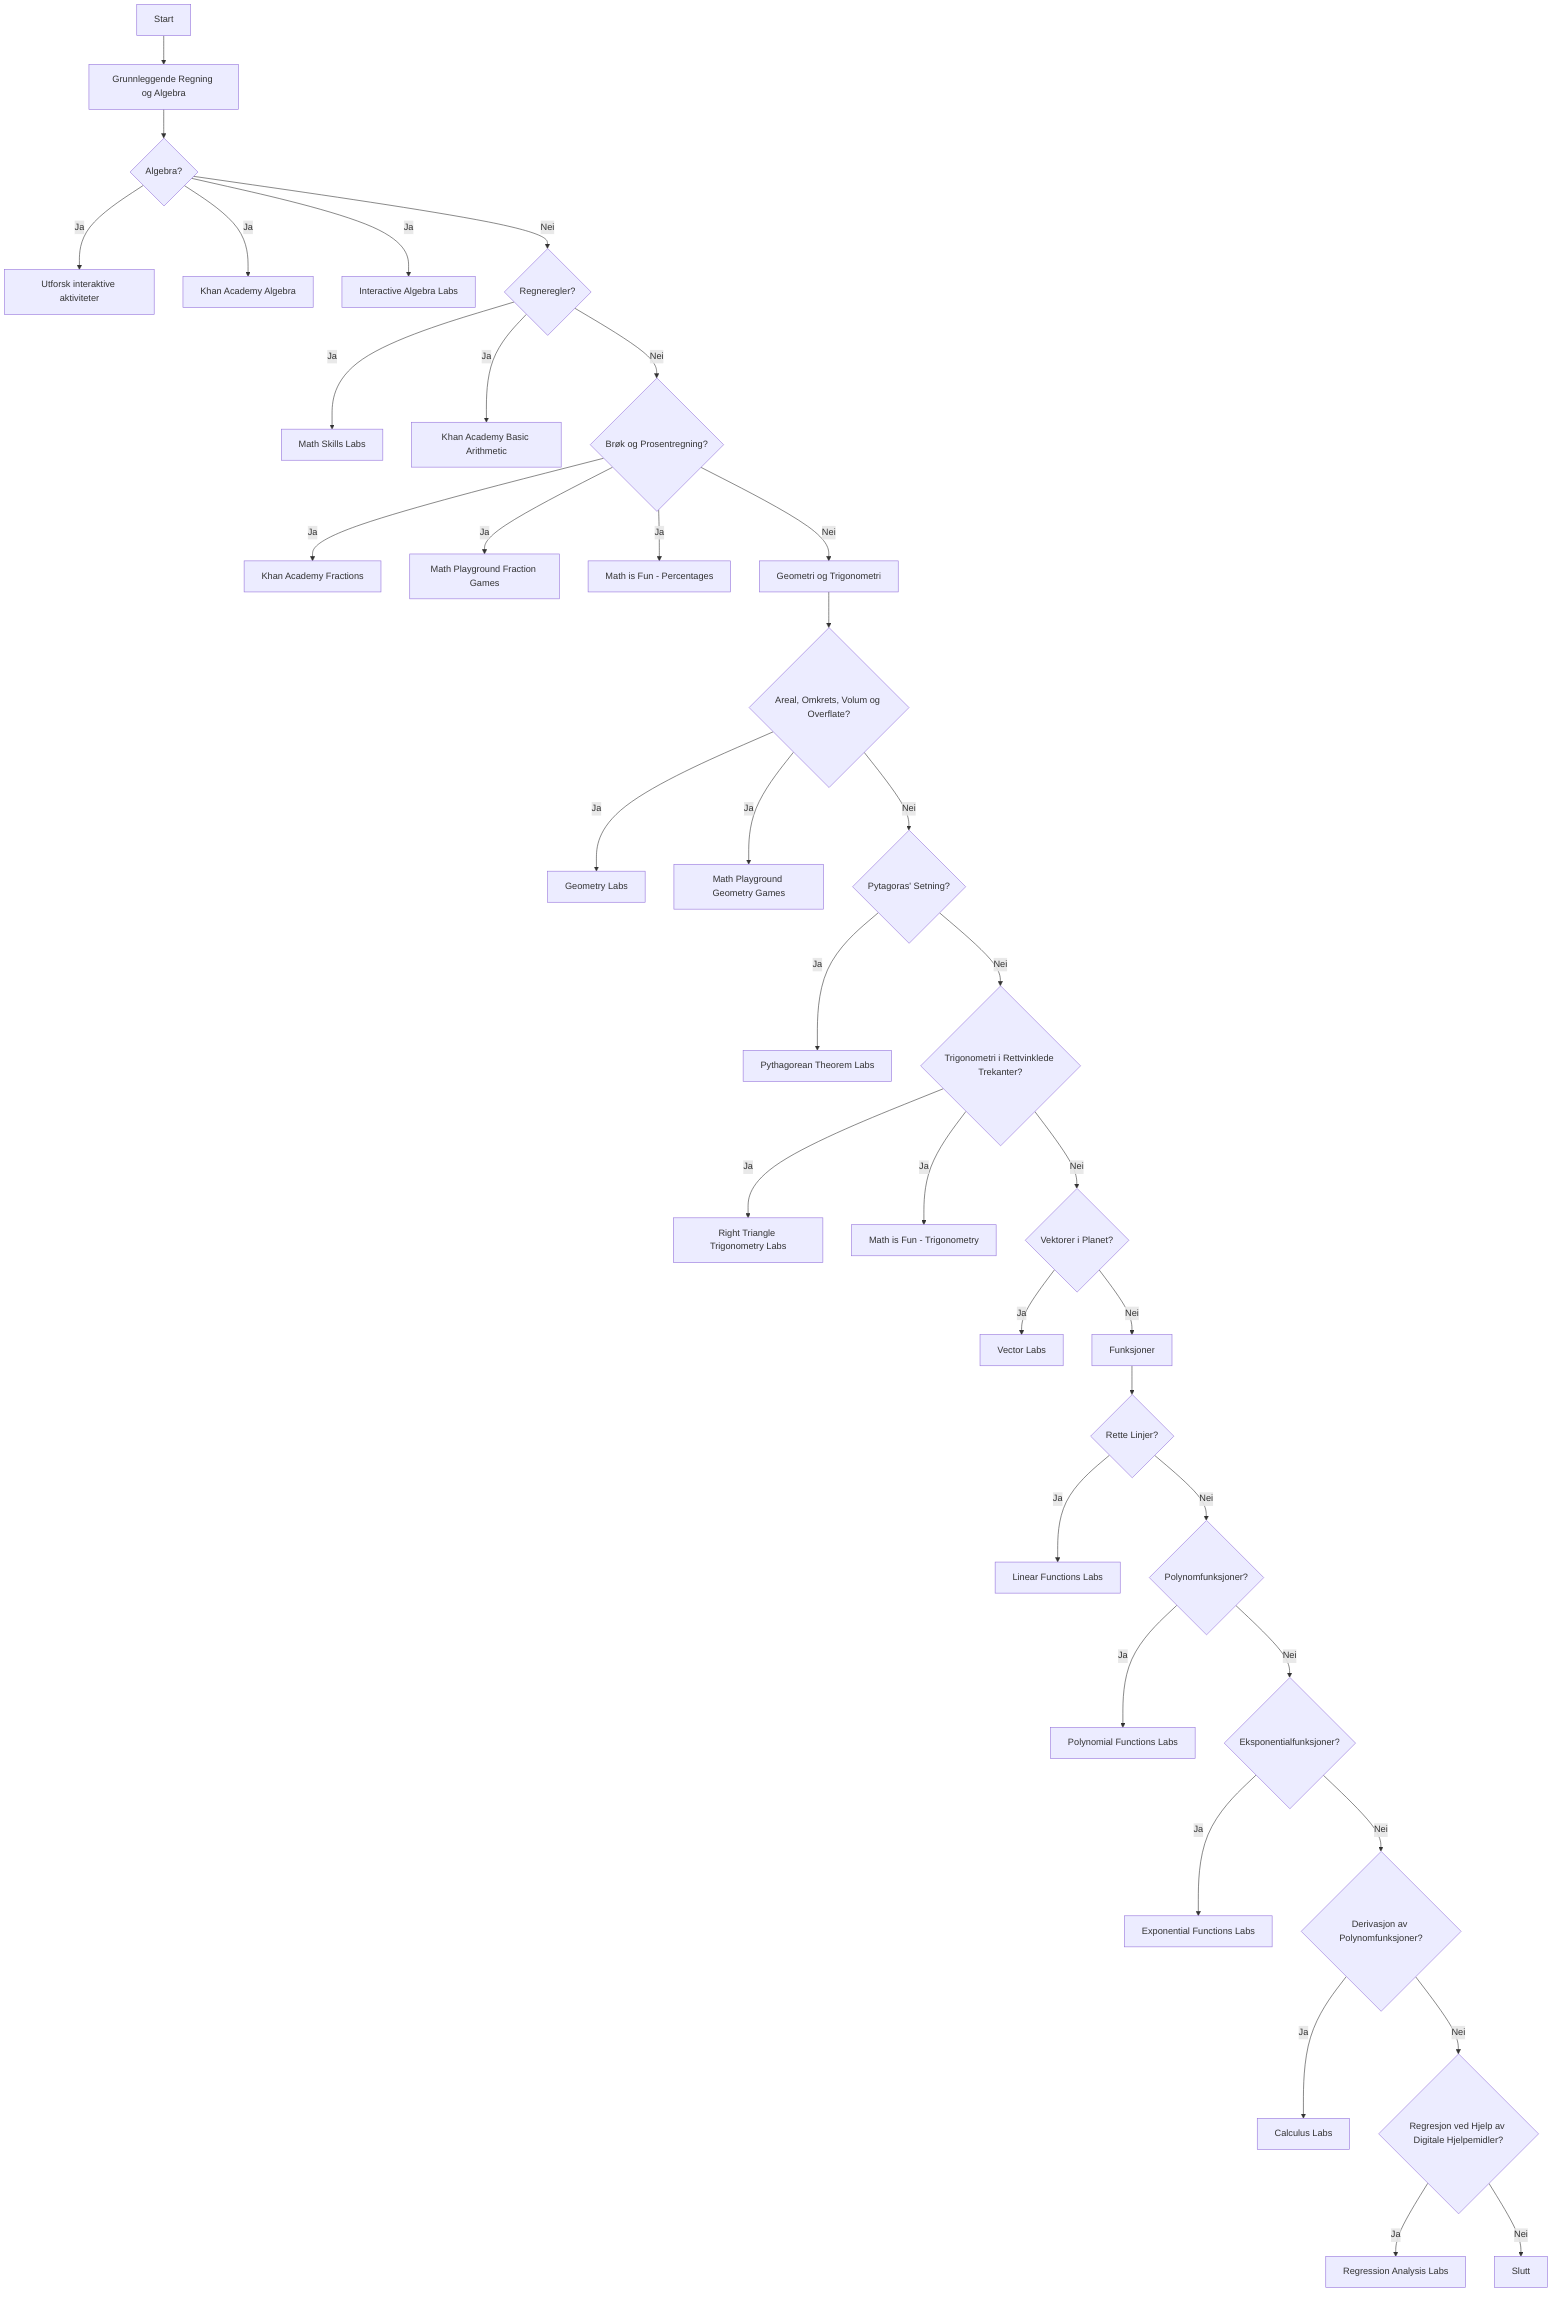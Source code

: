 flowchart TD
    Start --> A[Grunnleggende Regning og Algebra]
    A --> B{Algebra?}
    B -->|Ja| B1[Utforsk interaktive aktiviteter]
    B -->|Ja| B2[Khan Academy Algebra]
    B -->|Ja| B3[Interactive Algebra Labs]
    B -->|Nei| C{Regneregler?}
    C -->|Ja| C1[Math Skills Labs]
    C -->|Ja| C2[Khan Academy Basic Arithmetic]
    C -->|Nei| D{Brøk og Prosentregning?}
    D -->|Ja| D1[Khan Academy Fractions]
    D -->|Ja| D2[Math Playground Fraction Games]
    D -->|Ja| D3[Math is Fun - Percentages]
    D -->|Nei| E[Geometri og Trigonometri]
    
    E --> F{Areal, Omkrets, Volum og Overflate?}
    F -->|Ja| F1[Geometry Labs]
    F -->|Ja| F2[Math Playground Geometry Games]
    F -->|Nei| G{Pytagoras' Setning?}
    G -->|Ja| G1[Pythagorean Theorem Labs]
    G -->|Nei| H{Trigonometri i Rettvinklede Trekanter?}
    H -->|Ja| H1[Right Triangle Trigonometry Labs]
    H -->|Ja| H2[Math is Fun - Trigonometry]
    H -->|Nei| I{Vektorer i Planet?}
    I -->|Ja| I1[Vector Labs]
    I -->|Nei| J[Funksjoner]
    
    J --> K{Rette Linjer?}
    K -->|Ja| K1[Linear Functions Labs]
    K -->|Nei| L{Polynomfunksjoner?}
    L -->|Ja| L1[Polynomial Functions Labs]
    L -->|Nei| M{Eksponentialfunksjoner?}
    M -->|Ja| M1[Exponential Functions Labs]
    M -->|Nei| N{Derivasjon av Polynomfunksjoner?}
    N -->|Ja| N1[Calculus Labs]
    N -->|Nei| O{Regresjon ved Hjelp av Digitale Hjelpemidler?}
    O -->|Ja| O1[Regression Analysis Labs]
    O -->|Nei| End[Slutt]